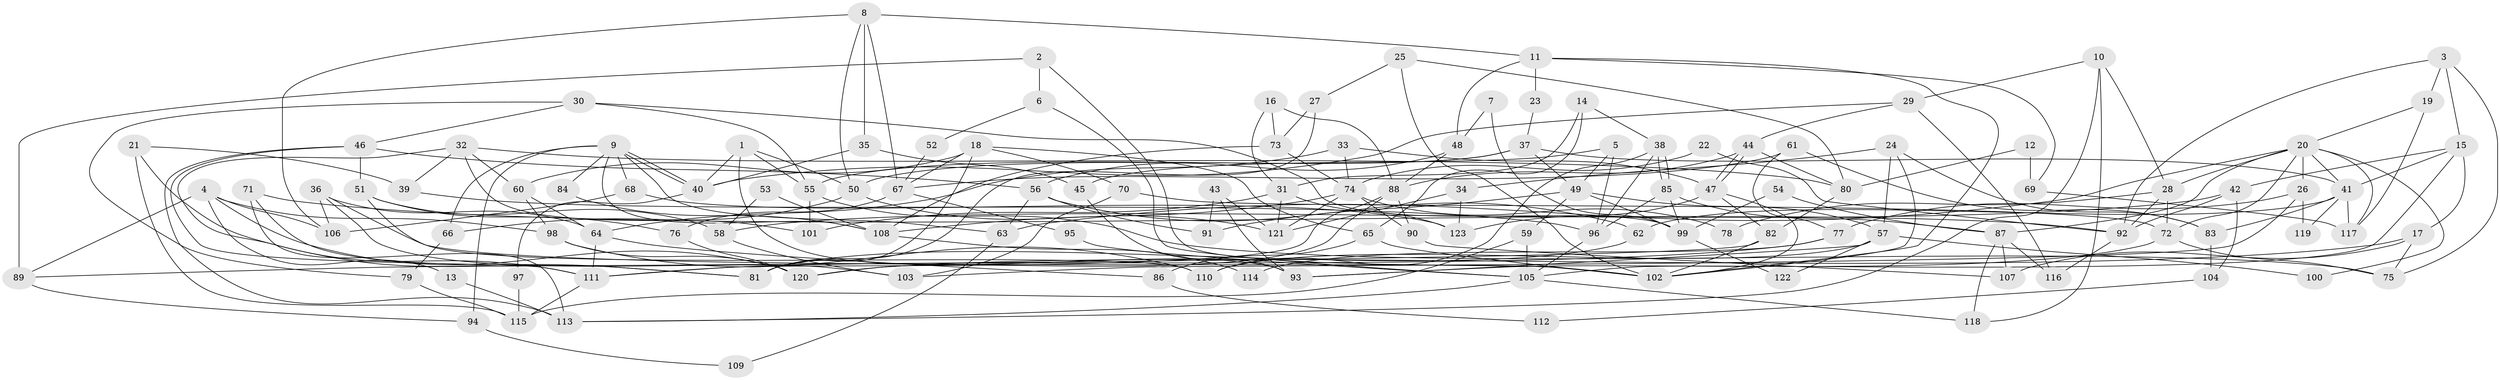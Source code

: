 // coarse degree distribution, {4: 0.175, 9: 0.0375, 5: 0.0625, 6: 0.25, 3: 0.1625, 2: 0.1625, 8: 0.075, 7: 0.0625, 10: 0.0125}
// Generated by graph-tools (version 1.1) at 2025/24/03/03/25 07:24:03]
// undirected, 123 vertices, 246 edges
graph export_dot {
graph [start="1"]
  node [color=gray90,style=filled];
  1;
  2;
  3;
  4;
  5;
  6;
  7;
  8;
  9;
  10;
  11;
  12;
  13;
  14;
  15;
  16;
  17;
  18;
  19;
  20;
  21;
  22;
  23;
  24;
  25;
  26;
  27;
  28;
  29;
  30;
  31;
  32;
  33;
  34;
  35;
  36;
  37;
  38;
  39;
  40;
  41;
  42;
  43;
  44;
  45;
  46;
  47;
  48;
  49;
  50;
  51;
  52;
  53;
  54;
  55;
  56;
  57;
  58;
  59;
  60;
  61;
  62;
  63;
  64;
  65;
  66;
  67;
  68;
  69;
  70;
  71;
  72;
  73;
  74;
  75;
  76;
  77;
  78;
  79;
  80;
  81;
  82;
  83;
  84;
  85;
  86;
  87;
  88;
  89;
  90;
  91;
  92;
  93;
  94;
  95;
  96;
  97;
  98;
  99;
  100;
  101;
  102;
  103;
  104;
  105;
  106;
  107;
  108;
  109;
  110;
  111;
  112;
  113;
  114;
  115;
  116;
  117;
  118;
  119;
  120;
  121;
  122;
  123;
  1 -- 50;
  1 -- 40;
  1 -- 55;
  1 -- 93;
  2 -- 102;
  2 -- 89;
  2 -- 6;
  3 -- 15;
  3 -- 92;
  3 -- 19;
  3 -- 75;
  4 -- 120;
  4 -- 106;
  4 -- 13;
  4 -- 89;
  4 -- 98;
  5 -- 45;
  5 -- 49;
  5 -- 96;
  6 -- 105;
  6 -- 52;
  7 -- 48;
  7 -- 99;
  8 -- 106;
  8 -- 50;
  8 -- 11;
  8 -- 35;
  8 -- 67;
  9 -- 108;
  9 -- 40;
  9 -- 40;
  9 -- 63;
  9 -- 66;
  9 -- 68;
  9 -- 84;
  9 -- 94;
  10 -- 28;
  10 -- 29;
  10 -- 113;
  10 -- 118;
  11 -- 102;
  11 -- 23;
  11 -- 48;
  11 -- 69;
  12 -- 80;
  12 -- 69;
  13 -- 113;
  14 -- 38;
  14 -- 31;
  14 -- 65;
  15 -- 41;
  15 -- 17;
  15 -- 42;
  15 -- 105;
  16 -- 31;
  16 -- 88;
  16 -- 73;
  17 -- 75;
  17 -- 120;
  17 -- 107;
  18 -- 60;
  18 -- 65;
  18 -- 67;
  18 -- 70;
  18 -- 81;
  19 -- 117;
  19 -- 20;
  20 -- 87;
  20 -- 26;
  20 -- 28;
  20 -- 41;
  20 -- 63;
  20 -- 72;
  20 -- 100;
  20 -- 117;
  21 -- 81;
  21 -- 39;
  21 -- 115;
  22 -- 74;
  22 -- 92;
  23 -- 37;
  24 -- 83;
  24 -- 102;
  24 -- 34;
  24 -- 57;
  25 -- 102;
  25 -- 27;
  25 -- 80;
  26 -- 103;
  26 -- 77;
  26 -- 119;
  27 -- 73;
  27 -- 81;
  28 -- 72;
  28 -- 78;
  28 -- 92;
  29 -- 116;
  29 -- 44;
  29 -- 40;
  30 -- 46;
  30 -- 99;
  30 -- 55;
  30 -- 79;
  31 -- 101;
  31 -- 121;
  31 -- 123;
  32 -- 111;
  32 -- 60;
  32 -- 39;
  32 -- 80;
  32 -- 101;
  33 -- 64;
  33 -- 74;
  33 -- 47;
  34 -- 123;
  34 -- 121;
  35 -- 40;
  35 -- 45;
  36 -- 102;
  36 -- 103;
  36 -- 64;
  36 -- 106;
  37 -- 49;
  37 -- 55;
  37 -- 41;
  37 -- 50;
  38 -- 85;
  38 -- 85;
  38 -- 110;
  38 -- 96;
  39 -- 96;
  40 -- 97;
  41 -- 62;
  41 -- 83;
  41 -- 117;
  41 -- 119;
  42 -- 92;
  42 -- 58;
  42 -- 104;
  43 -- 121;
  43 -- 93;
  43 -- 91;
  44 -- 47;
  44 -- 47;
  44 -- 80;
  44 -- 88;
  45 -- 93;
  46 -- 56;
  46 -- 113;
  46 -- 51;
  46 -- 111;
  47 -- 82;
  47 -- 102;
  47 -- 123;
  48 -- 88;
  48 -- 56;
  49 -- 57;
  49 -- 91;
  49 -- 59;
  49 -- 99;
  50 -- 66;
  50 -- 121;
  51 -- 76;
  51 -- 58;
  51 -- 110;
  52 -- 67;
  53 -- 58;
  53 -- 108;
  54 -- 99;
  54 -- 87;
  55 -- 75;
  55 -- 101;
  56 -- 63;
  56 -- 62;
  56 -- 91;
  57 -- 93;
  57 -- 100;
  57 -- 110;
  57 -- 122;
  58 -- 103;
  59 -- 105;
  59 -- 115;
  60 -- 98;
  60 -- 64;
  61 -- 67;
  61 -- 77;
  61 -- 83;
  62 -- 81;
  63 -- 109;
  64 -- 111;
  64 -- 86;
  65 -- 102;
  65 -- 86;
  66 -- 79;
  67 -- 76;
  67 -- 95;
  68 -- 123;
  68 -- 106;
  69 -- 117;
  70 -- 72;
  70 -- 103;
  71 -- 113;
  71 -- 81;
  71 -- 92;
  72 -- 75;
  72 -- 93;
  73 -- 74;
  73 -- 108;
  74 -- 90;
  74 -- 121;
  74 -- 78;
  74 -- 108;
  76 -- 120;
  77 -- 111;
  77 -- 114;
  79 -- 115;
  80 -- 82;
  82 -- 89;
  82 -- 102;
  83 -- 104;
  84 -- 108;
  85 -- 96;
  85 -- 87;
  85 -- 99;
  86 -- 112;
  87 -- 118;
  87 -- 107;
  87 -- 116;
  88 -- 111;
  88 -- 90;
  88 -- 120;
  89 -- 94;
  90 -- 107;
  92 -- 116;
  94 -- 109;
  95 -- 105;
  96 -- 105;
  97 -- 115;
  98 -- 110;
  98 -- 120;
  99 -- 122;
  104 -- 112;
  105 -- 113;
  105 -- 118;
  108 -- 114;
  111 -- 115;
}
